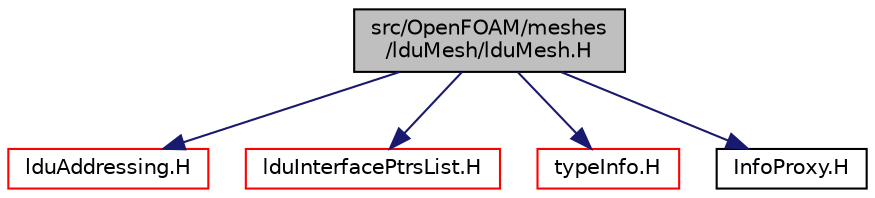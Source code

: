 digraph "src/OpenFOAM/meshes/lduMesh/lduMesh.H"
{
  bgcolor="transparent";
  edge [fontname="Helvetica",fontsize="10",labelfontname="Helvetica",labelfontsize="10"];
  node [fontname="Helvetica",fontsize="10",shape=record];
  Node0 [label="src/OpenFOAM/meshes\l/lduMesh/lduMesh.H",height=0.2,width=0.4,color="black", fillcolor="grey75", style="filled", fontcolor="black"];
  Node0 -> Node1 [color="midnightblue",fontsize="10",style="solid",fontname="Helvetica"];
  Node1 [label="lduAddressing.H",height=0.2,width=0.4,color="red",URL="$a11255.html"];
  Node0 -> Node77 [color="midnightblue",fontsize="10",style="solid",fontname="Helvetica"];
  Node77 [label="lduInterfacePtrsList.H",height=0.2,width=0.4,color="red",URL="$a11270.html"];
  Node0 -> Node68 [color="midnightblue",fontsize="10",style="solid",fontname="Helvetica"];
  Node68 [label="typeInfo.H",height=0.2,width=0.4,color="red",URL="$a10055.html"];
  Node0 -> Node50 [color="midnightblue",fontsize="10",style="solid",fontname="Helvetica"];
  Node50 [label="InfoProxy.H",height=0.2,width=0.4,color="black",URL="$a09803.html"];
}

